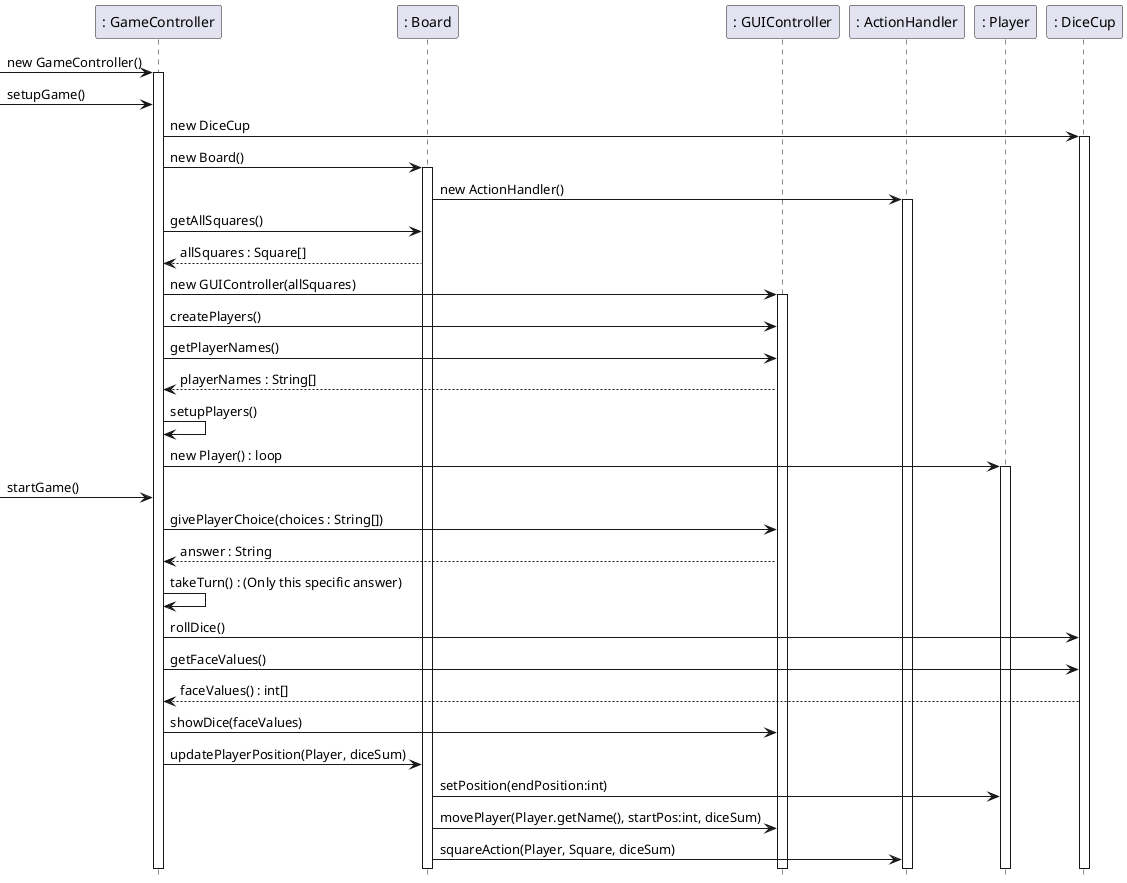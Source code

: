 @startuml

hidefootbox

Participant ": GameController" as GameC
Participant ": Board" as Board
Participant ": GUIController" as GuiC
Participant ": ActionHandler" as AH
Participant ": Player" as Player
Participant ": DiceCup" as DiceCup


-> GameC : new GameController()
Activate GameC
-> GameC : setupGame()
    GameC -> DiceCup : new DiceCup
        Activate DiceCup
    GameC -> Board : new Board()
        Activate Board
        Board -> AH : new ActionHandler()
            Activate AH
    GameC -> Board : getAllSquares()
    GameC <-- Board : allSquares : Square[]
    GameC -> GuiC : new GUIController(allSquares)
        Activate GuiC
    GameC -> GuiC : createPlayers()
    GameC -> GuiC : getPlayerNames()
    GameC <-- GuiC : playerNames : String[]
    GameC -> GameC : setupPlayers()
    GameC -> Player : new Player() : loop
        Activate Player

-> GameC : startGame()
    GameC -> GuiC : givePlayerChoice(choices : String[])
    GameC <-- GuiC : answer : String
    GameC -> GameC : takeTurn() : (Only this specific answer)

    GameC -> DiceCup : rollDice()
    GameC -> DiceCup : getFaceValues()
    GameC <-- DiceCup : faceValues() : int[]
    GameC -> GuiC : showDice(faceValues)

    GameC -> Board : updatePlayerPosition(Player, diceSum)
        Board -> Player : setPosition(endPosition:int)
        Board -> GuiC : movePlayer(Player.getName(), startPos:int, diceSum)
        Board -> AH : squareAction(Player, Square, diceSum)
@enduml